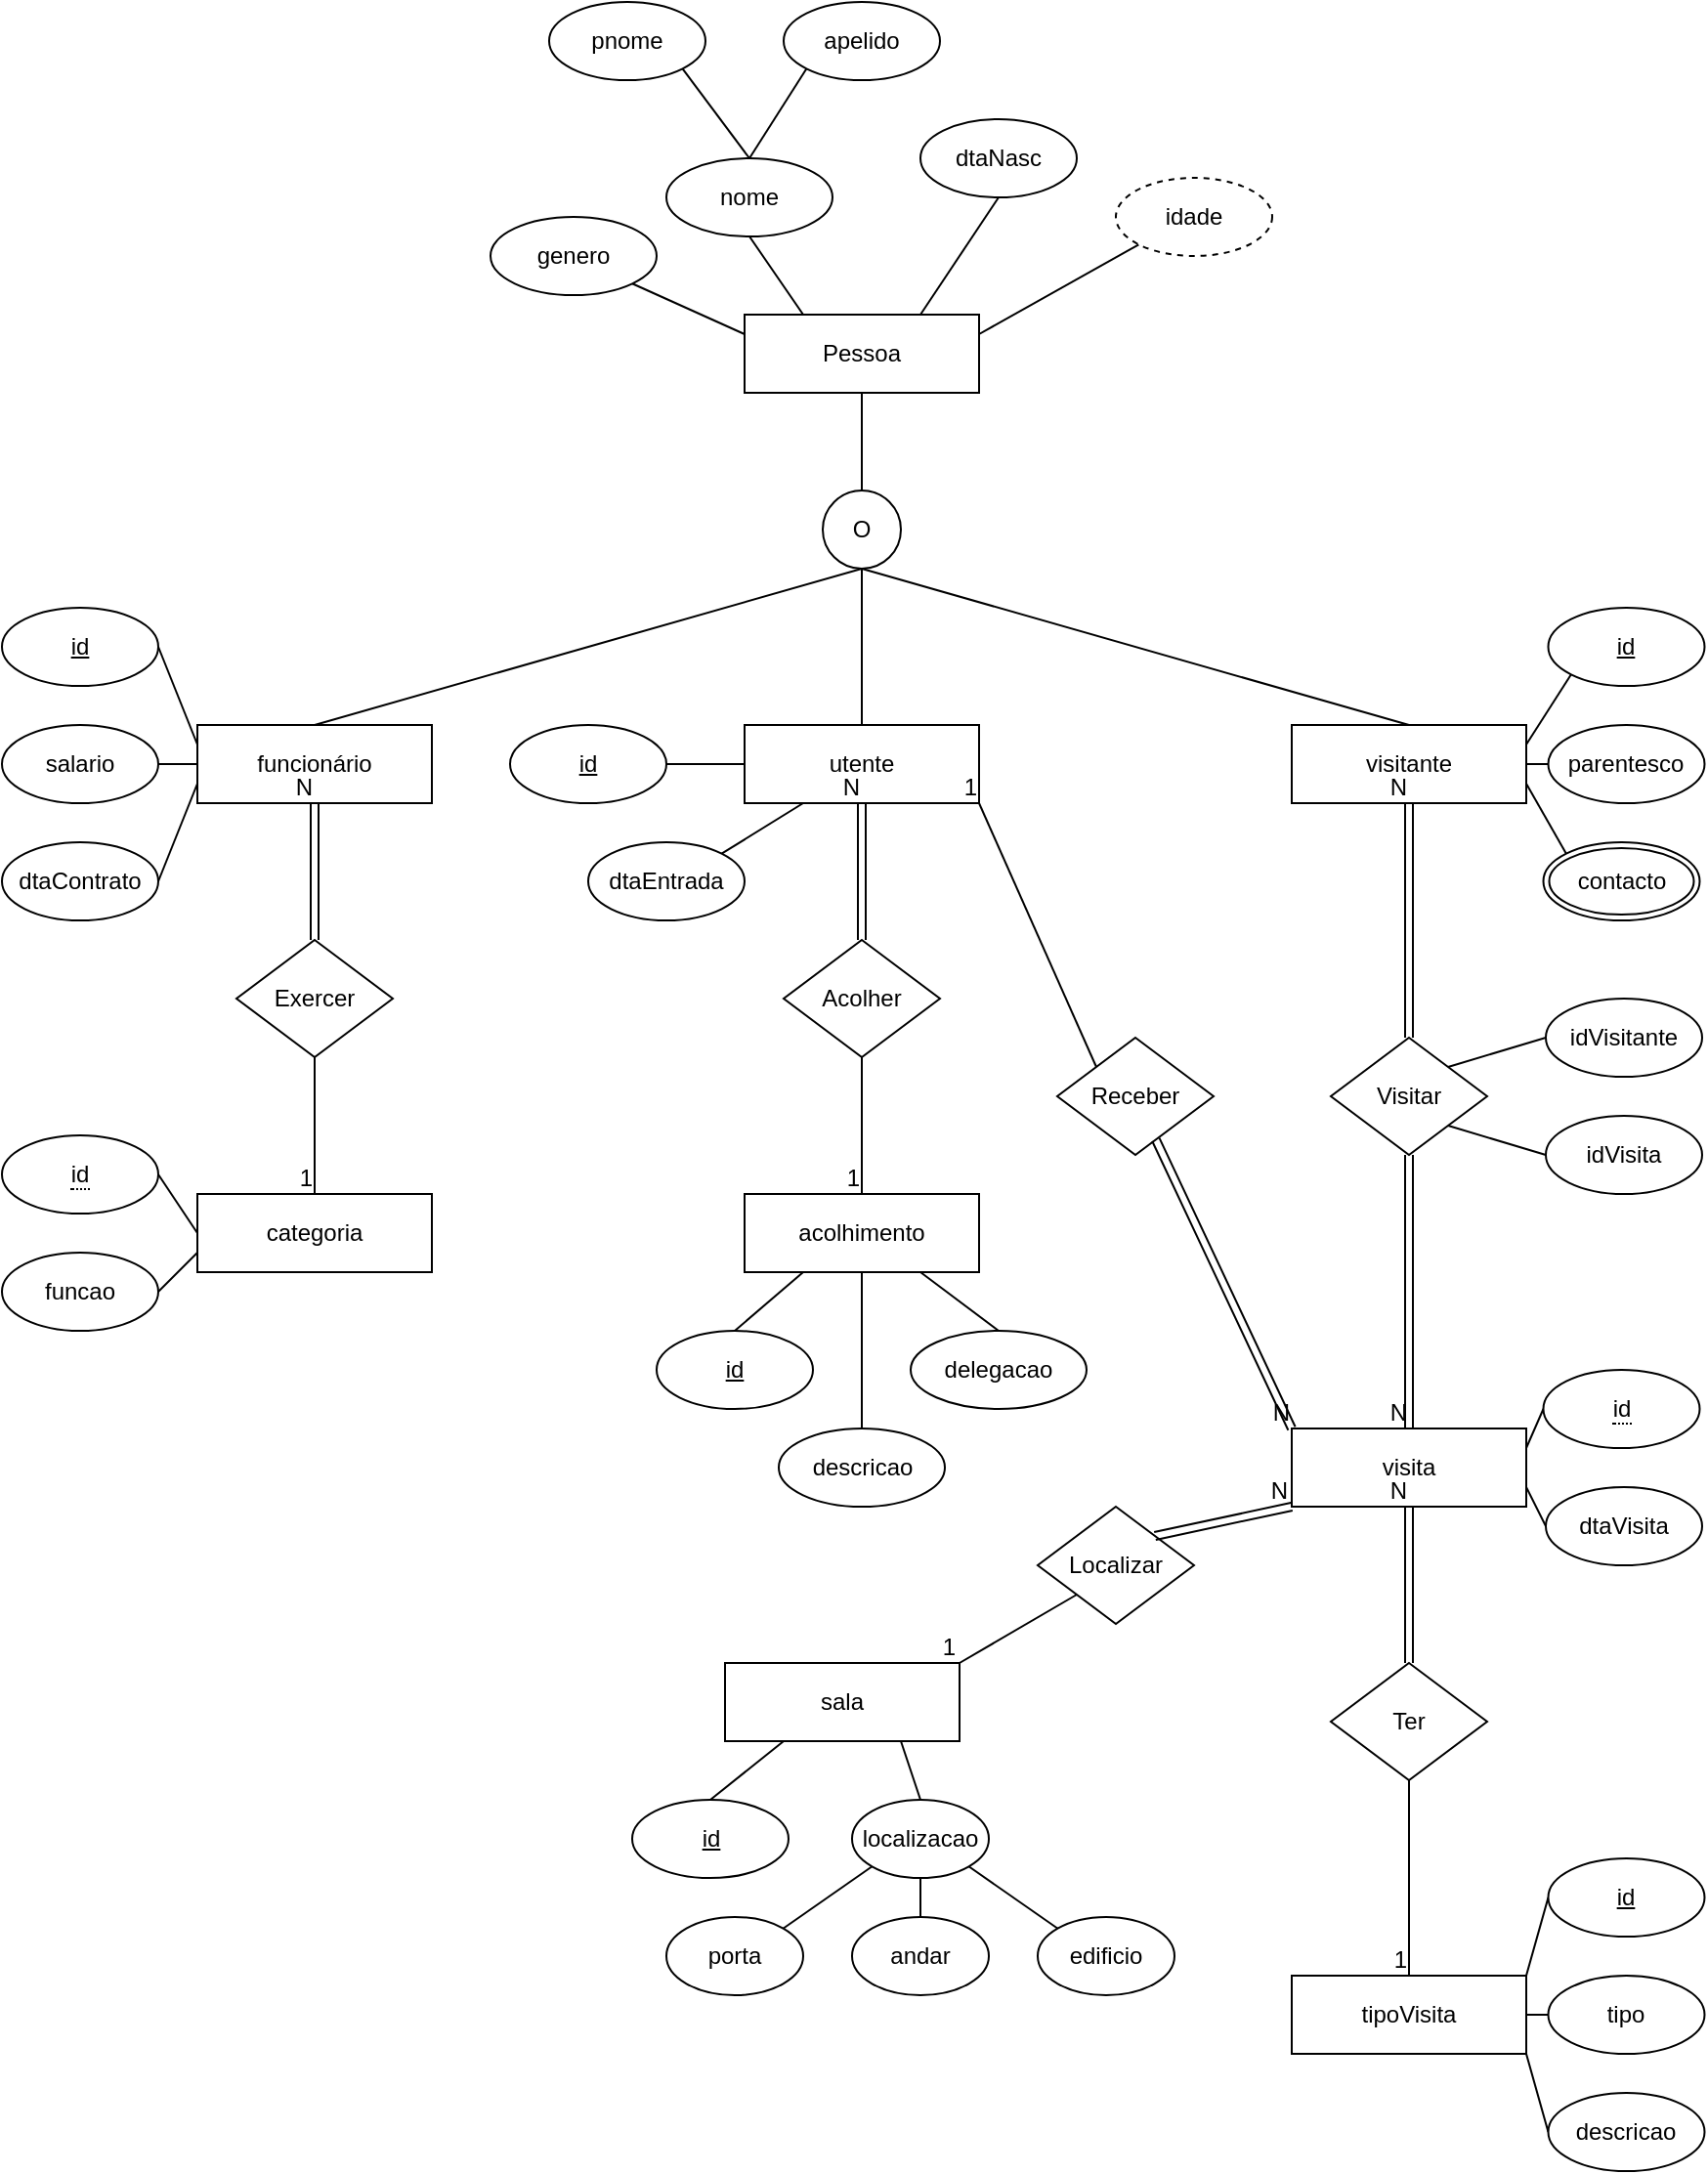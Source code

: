 <mxfile version="21.3.2" type="device">
  <diagram name="Page-1" id="IDW1zoYCDcWy_ZSY_7Tn">
    <mxGraphModel dx="1163" dy="639" grid="1" gridSize="10" guides="1" tooltips="1" connect="1" arrows="1" fold="1" page="1" pageScale="1" pageWidth="850" pageHeight="1100" math="0" shadow="0">
      <root>
        <mxCell id="0" />
        <mxCell id="1" parent="0" />
        <mxCell id="7HSeE0GF_UTyPeysVvRk-8" style="edgeStyle=none;rounded=0;orthogonalLoop=1;jettySize=auto;html=1;exitX=0.25;exitY=0;exitDx=0;exitDy=0;entryX=0.5;entryY=1;entryDx=0;entryDy=0;endArrow=none;endFill=0;" parent="1" source="7HSeE0GF_UTyPeysVvRk-1" target="7HSeE0GF_UTyPeysVvRk-5" edge="1">
          <mxGeometry relative="1" as="geometry" />
        </mxCell>
        <mxCell id="7HSeE0GF_UTyPeysVvRk-9" style="edgeStyle=none;rounded=0;orthogonalLoop=1;jettySize=auto;html=1;exitX=0.75;exitY=0;exitDx=0;exitDy=0;entryX=0.5;entryY=1;entryDx=0;entryDy=0;endArrow=none;endFill=0;" parent="1" source="7HSeE0GF_UTyPeysVvRk-1" target="7HSeE0GF_UTyPeysVvRk-2" edge="1">
          <mxGeometry relative="1" as="geometry" />
        </mxCell>
        <mxCell id="7HSeE0GF_UTyPeysVvRk-11" style="edgeStyle=none;rounded=0;orthogonalLoop=1;jettySize=auto;html=1;exitX=0.5;exitY=1;exitDx=0;exitDy=0;entryX=0.5;entryY=0;entryDx=0;entryDy=0;endArrow=none;endFill=0;" parent="1" source="7HSeE0GF_UTyPeysVvRk-1" target="7HSeE0GF_UTyPeysVvRk-12" edge="1">
          <mxGeometry relative="1" as="geometry">
            <mxPoint x="489.739" y="310.0" as="targetPoint" />
          </mxGeometry>
        </mxCell>
        <mxCell id="7HSeE0GF_UTyPeysVvRk-17" style="edgeStyle=none;rounded=0;orthogonalLoop=1;jettySize=auto;html=1;exitX=1;exitY=0.25;exitDx=0;exitDy=0;entryX=0;entryY=1;entryDx=0;entryDy=0;endArrow=none;endFill=0;" parent="1" source="7HSeE0GF_UTyPeysVvRk-1" target="7HSeE0GF_UTyPeysVvRk-16" edge="1">
          <mxGeometry relative="1" as="geometry" />
        </mxCell>
        <mxCell id="7HSeE0GF_UTyPeysVvRk-32" style="edgeStyle=none;rounded=0;orthogonalLoop=1;jettySize=auto;html=1;exitX=0;exitY=0.25;exitDx=0;exitDy=0;entryX=1;entryY=1;entryDx=0;entryDy=0;endArrow=none;endFill=0;" parent="1" source="7HSeE0GF_UTyPeysVvRk-1" target="7HSeE0GF_UTyPeysVvRk-31" edge="1">
          <mxGeometry relative="1" as="geometry" />
        </mxCell>
        <mxCell id="7HSeE0GF_UTyPeysVvRk-1" value="Pessoa" style="whiteSpace=wrap;html=1;align=center;" parent="1" vertex="1">
          <mxGeometry x="440" y="190" width="120" height="40" as="geometry" />
        </mxCell>
        <mxCell id="7HSeE0GF_UTyPeysVvRk-2" value="dtaNasc" style="ellipse;whiteSpace=wrap;html=1;align=center;" parent="1" vertex="1">
          <mxGeometry x="530" y="90" width="80" height="40" as="geometry" />
        </mxCell>
        <mxCell id="7HSeE0GF_UTyPeysVvRk-3" value="apelido" style="ellipse;whiteSpace=wrap;html=1;align=center;" parent="1" vertex="1">
          <mxGeometry x="460" y="30" width="80" height="40" as="geometry" />
        </mxCell>
        <mxCell id="7HSeE0GF_UTyPeysVvRk-4" value="pnome" style="ellipse;whiteSpace=wrap;html=1;align=center;" parent="1" vertex="1">
          <mxGeometry x="340" y="30" width="80" height="40" as="geometry" />
        </mxCell>
        <mxCell id="7HSeE0GF_UTyPeysVvRk-6" style="edgeStyle=none;rounded=0;orthogonalLoop=1;jettySize=auto;html=1;exitX=0.5;exitY=0;exitDx=0;exitDy=0;entryX=1;entryY=1;entryDx=0;entryDy=0;endArrow=none;endFill=0;" parent="1" source="7HSeE0GF_UTyPeysVvRk-5" target="7HSeE0GF_UTyPeysVvRk-4" edge="1">
          <mxGeometry relative="1" as="geometry" />
        </mxCell>
        <mxCell id="7HSeE0GF_UTyPeysVvRk-7" style="edgeStyle=none;rounded=0;orthogonalLoop=1;jettySize=auto;html=1;exitX=0.5;exitY=0;exitDx=0;exitDy=0;entryX=0;entryY=1;entryDx=0;entryDy=0;endArrow=none;endFill=0;" parent="1" source="7HSeE0GF_UTyPeysVvRk-5" target="7HSeE0GF_UTyPeysVvRk-3" edge="1">
          <mxGeometry relative="1" as="geometry">
            <mxPoint x="443" y="70" as="targetPoint" />
          </mxGeometry>
        </mxCell>
        <mxCell id="7HSeE0GF_UTyPeysVvRk-5" value="nome" style="ellipse;whiteSpace=wrap;html=1;align=center;" parent="1" vertex="1">
          <mxGeometry x="400" y="110" width="85" height="40" as="geometry" />
        </mxCell>
        <mxCell id="7HSeE0GF_UTyPeysVvRk-13" style="edgeStyle=none;rounded=0;orthogonalLoop=1;jettySize=auto;html=1;exitX=0.5;exitY=1;exitDx=0;exitDy=0;entryX=0.5;entryY=0;entryDx=0;entryDy=0;endArrow=none;endFill=0;" parent="1" source="7HSeE0GF_UTyPeysVvRk-12" target="7HSeE0GF_UTyPeysVvRk-18" edge="1">
          <mxGeometry relative="1" as="geometry">
            <mxPoint x="200" y="400.0" as="targetPoint" />
          </mxGeometry>
        </mxCell>
        <mxCell id="7HSeE0GF_UTyPeysVvRk-14" style="edgeStyle=none;rounded=0;orthogonalLoop=1;jettySize=auto;html=1;exitX=0.5;exitY=1;exitDx=0;exitDy=0;entryX=0.5;entryY=0;entryDx=0;entryDy=0;endArrow=none;endFill=0;" parent="1" source="7HSeE0GF_UTyPeysVvRk-12" target="7HSeE0GF_UTyPeysVvRk-20" edge="1">
          <mxGeometry relative="1" as="geometry">
            <mxPoint x="489.739" y="390.0" as="targetPoint" />
          </mxGeometry>
        </mxCell>
        <mxCell id="7HSeE0GF_UTyPeysVvRk-15" style="edgeStyle=none;rounded=0;orthogonalLoop=1;jettySize=auto;html=1;exitX=0.5;exitY=1;exitDx=0;exitDy=0;entryX=0.5;entryY=0;entryDx=0;entryDy=0;endArrow=none;endFill=0;" parent="1" source="7HSeE0GF_UTyPeysVvRk-12" target="7HSeE0GF_UTyPeysVvRk-19" edge="1">
          <mxGeometry relative="1" as="geometry">
            <mxPoint x="550" y="400" as="targetPoint" />
          </mxGeometry>
        </mxCell>
        <mxCell id="7HSeE0GF_UTyPeysVvRk-12" value="O" style="ellipse;whiteSpace=wrap;html=1;aspect=fixed;" parent="1" vertex="1">
          <mxGeometry x="480" y="280" width="40" height="40" as="geometry" />
        </mxCell>
        <mxCell id="7HSeE0GF_UTyPeysVvRk-16" value="idade" style="ellipse;whiteSpace=wrap;html=1;align=center;dashed=1;" parent="1" vertex="1">
          <mxGeometry x="630" y="120" width="80" height="40" as="geometry" />
        </mxCell>
        <mxCell id="7HSeE0GF_UTyPeysVvRk-28" style="edgeStyle=none;rounded=0;orthogonalLoop=1;jettySize=auto;html=1;exitX=0;exitY=0.25;exitDx=0;exitDy=0;entryX=1;entryY=0.5;entryDx=0;entryDy=0;endArrow=none;endFill=0;" parent="1" source="7HSeE0GF_UTyPeysVvRk-18" target="7HSeE0GF_UTyPeysVvRk-27" edge="1">
          <mxGeometry relative="1" as="geometry" />
        </mxCell>
        <mxCell id="7HSeE0GF_UTyPeysVvRk-30" style="edgeStyle=none;rounded=0;orthogonalLoop=1;jettySize=auto;html=1;exitX=0;exitY=0.5;exitDx=0;exitDy=0;entryX=1;entryY=0.5;entryDx=0;entryDy=0;endArrow=none;endFill=0;" parent="1" source="7HSeE0GF_UTyPeysVvRk-18" target="7HSeE0GF_UTyPeysVvRk-26" edge="1">
          <mxGeometry relative="1" as="geometry" />
        </mxCell>
        <mxCell id="7HSeE0GF_UTyPeysVvRk-33" style="edgeStyle=none;rounded=0;orthogonalLoop=1;jettySize=auto;html=1;exitX=0;exitY=0.75;exitDx=0;exitDy=0;endArrow=none;endFill=0;entryX=1;entryY=0.5;entryDx=0;entryDy=0;" parent="1" source="7HSeE0GF_UTyPeysVvRk-18" target="7HSeE0GF_UTyPeysVvRk-24" edge="1">
          <mxGeometry relative="1" as="geometry" />
        </mxCell>
        <mxCell id="7HSeE0GF_UTyPeysVvRk-18" value="funcionário" style="whiteSpace=wrap;html=1;align=center;" parent="1" vertex="1">
          <mxGeometry x="160" y="400" width="120" height="40" as="geometry" />
        </mxCell>
        <mxCell id="7HSeE0GF_UTyPeysVvRk-45" value="" style="edgeStyle=none;rounded=0;orthogonalLoop=1;jettySize=auto;html=1;endArrow=none;endFill=0;" parent="1" source="7HSeE0GF_UTyPeysVvRk-19" target="7HSeE0GF_UTyPeysVvRk-38" edge="1">
          <mxGeometry relative="1" as="geometry" />
        </mxCell>
        <mxCell id="7HSeE0GF_UTyPeysVvRk-46" style="edgeStyle=none;rounded=0;orthogonalLoop=1;jettySize=auto;html=1;exitX=1;exitY=0.25;exitDx=0;exitDy=0;entryX=0;entryY=1;entryDx=0;entryDy=0;endArrow=none;endFill=0;" parent="1" source="7HSeE0GF_UTyPeysVvRk-19" target="7HSeE0GF_UTyPeysVvRk-42" edge="1">
          <mxGeometry relative="1" as="geometry" />
        </mxCell>
        <mxCell id="7HSeE0GF_UTyPeysVvRk-47" style="edgeStyle=none;rounded=0;orthogonalLoop=1;jettySize=auto;html=1;exitX=1;exitY=0.75;exitDx=0;exitDy=0;entryX=0;entryY=0;entryDx=0;entryDy=0;endArrow=none;endFill=0;" parent="1" source="7HSeE0GF_UTyPeysVvRk-19" target="7HSeE0GF_UTyPeysVvRk-39" edge="1">
          <mxGeometry relative="1" as="geometry" />
        </mxCell>
        <mxCell id="7HSeE0GF_UTyPeysVvRk-19" value="visitante" style="whiteSpace=wrap;html=1;align=center;" parent="1" vertex="1">
          <mxGeometry x="720" y="400" width="120" height="40" as="geometry" />
        </mxCell>
        <mxCell id="7HSeE0GF_UTyPeysVvRk-34" style="edgeStyle=none;rounded=0;orthogonalLoop=1;jettySize=auto;html=1;exitX=0.25;exitY=1;exitDx=0;exitDy=0;entryX=1;entryY=0;entryDx=0;entryDy=0;endArrow=none;endFill=0;" parent="1" source="7HSeE0GF_UTyPeysVvRk-20" target="7HSeE0GF_UTyPeysVvRk-23" edge="1">
          <mxGeometry relative="1" as="geometry" />
        </mxCell>
        <mxCell id="7HSeE0GF_UTyPeysVvRk-41" style="edgeStyle=none;rounded=0;orthogonalLoop=1;jettySize=auto;html=1;exitX=0;exitY=0.5;exitDx=0;exitDy=0;entryX=1;entryY=0.5;entryDx=0;entryDy=0;endArrow=none;endFill=0;" parent="1" source="7HSeE0GF_UTyPeysVvRk-20" target="7HSeE0GF_UTyPeysVvRk-35" edge="1">
          <mxGeometry relative="1" as="geometry" />
        </mxCell>
        <mxCell id="7HSeE0GF_UTyPeysVvRk-20" value="utente" style="whiteSpace=wrap;html=1;align=center;" parent="1" vertex="1">
          <mxGeometry x="440" y="400" width="120" height="40" as="geometry" />
        </mxCell>
        <mxCell id="7HSeE0GF_UTyPeysVvRk-23" value="dtaEntrada" style="ellipse;whiteSpace=wrap;html=1;align=center;" parent="1" vertex="1">
          <mxGeometry x="360" y="460" width="80" height="40" as="geometry" />
        </mxCell>
        <mxCell id="7HSeE0GF_UTyPeysVvRk-24" value="dtaContrato" style="ellipse;whiteSpace=wrap;html=1;align=center;" parent="1" vertex="1">
          <mxGeometry x="60" y="460" width="80" height="40" as="geometry" />
        </mxCell>
        <mxCell id="7HSeE0GF_UTyPeysVvRk-26" value="salario" style="ellipse;whiteSpace=wrap;html=1;align=center;" parent="1" vertex="1">
          <mxGeometry x="60" y="400" width="80" height="40" as="geometry" />
        </mxCell>
        <mxCell id="7HSeE0GF_UTyPeysVvRk-27" value="id" style="ellipse;whiteSpace=wrap;html=1;align=center;fontStyle=4;" parent="1" vertex="1">
          <mxGeometry x="60" y="340" width="80" height="40" as="geometry" />
        </mxCell>
        <mxCell id="7HSeE0GF_UTyPeysVvRk-31" value="genero" style="ellipse;whiteSpace=wrap;html=1;align=center;" parent="1" vertex="1">
          <mxGeometry x="310" y="140" width="85" height="40" as="geometry" />
        </mxCell>
        <mxCell id="7HSeE0GF_UTyPeysVvRk-35" value="id" style="ellipse;whiteSpace=wrap;html=1;align=center;fontStyle=4;" parent="1" vertex="1">
          <mxGeometry x="320" y="400" width="80" height="40" as="geometry" />
        </mxCell>
        <mxCell id="7HSeE0GF_UTyPeysVvRk-38" value="parentesco" style="ellipse;whiteSpace=wrap;html=1;align=center;" parent="1" vertex="1">
          <mxGeometry x="851.25" y="400" width="80" height="40" as="geometry" />
        </mxCell>
        <mxCell id="7HSeE0GF_UTyPeysVvRk-39" value="contacto" style="ellipse;shape=doubleEllipse;margin=3;whiteSpace=wrap;html=1;align=center;" parent="1" vertex="1">
          <mxGeometry x="848.75" y="460" width="80" height="40" as="geometry" />
        </mxCell>
        <mxCell id="7HSeE0GF_UTyPeysVvRk-42" value="id" style="ellipse;whiteSpace=wrap;html=1;align=center;fontStyle=4;" parent="1" vertex="1">
          <mxGeometry x="851.25" y="340" width="80" height="40" as="geometry" />
        </mxCell>
        <mxCell id="7HSeE0GF_UTyPeysVvRk-52" style="edgeStyle=none;rounded=0;orthogonalLoop=1;jettySize=auto;html=1;exitX=0;exitY=0.5;exitDx=0;exitDy=0;entryX=1;entryY=0.5;entryDx=0;entryDy=0;endArrow=none;endFill=0;" parent="1" source="7HSeE0GF_UTyPeysVvRk-48" target="7HSeE0GF_UTyPeysVvRk-49" edge="1">
          <mxGeometry relative="1" as="geometry" />
        </mxCell>
        <mxCell id="7HSeE0GF_UTyPeysVvRk-53" style="edgeStyle=none;rounded=0;orthogonalLoop=1;jettySize=auto;html=1;exitX=0;exitY=0.75;exitDx=0;exitDy=0;entryX=1;entryY=0.5;entryDx=0;entryDy=0;endArrow=none;endFill=0;" parent="1" source="7HSeE0GF_UTyPeysVvRk-48" target="7HSeE0GF_UTyPeysVvRk-51" edge="1">
          <mxGeometry relative="1" as="geometry" />
        </mxCell>
        <mxCell id="7HSeE0GF_UTyPeysVvRk-48" value="categoria" style="whiteSpace=wrap;html=1;align=center;" parent="1" vertex="1">
          <mxGeometry x="160" y="640" width="120" height="40" as="geometry" />
        </mxCell>
        <mxCell id="7HSeE0GF_UTyPeysVvRk-49" value="&lt;span style=&quot;border-bottom: 1px dotted&quot;&gt;id&lt;/span&gt;" style="ellipse;whiteSpace=wrap;html=1;align=center;" parent="1" vertex="1">
          <mxGeometry x="60" y="610" width="80" height="40" as="geometry" />
        </mxCell>
        <mxCell id="7HSeE0GF_UTyPeysVvRk-51" value="funcao" style="ellipse;whiteSpace=wrap;html=1;align=center;" parent="1" vertex="1">
          <mxGeometry x="60" y="670" width="80" height="40" as="geometry" />
        </mxCell>
        <mxCell id="7HSeE0GF_UTyPeysVvRk-65" style="edgeStyle=none;rounded=0;orthogonalLoop=1;jettySize=auto;html=1;entryX=0;entryY=0.5;entryDx=0;entryDy=0;endArrow=none;endFill=0;exitX=1;exitY=0.75;exitDx=0;exitDy=0;" parent="1" source="7HSeE0GF_UTyPeysVvRk-56" target="7HSeE0GF_UTyPeysVvRk-58" edge="1">
          <mxGeometry relative="1" as="geometry">
            <mxPoint x="860" y="850" as="sourcePoint" />
          </mxGeometry>
        </mxCell>
        <mxCell id="7HSeE0GF_UTyPeysVvRk-66" style="edgeStyle=none;rounded=0;orthogonalLoop=1;jettySize=auto;html=1;exitX=1;exitY=0.25;exitDx=0;exitDy=0;entryX=0;entryY=0.5;entryDx=0;entryDy=0;endArrow=none;endFill=0;" parent="1" source="7HSeE0GF_UTyPeysVvRk-56" target="7HSeE0GF_UTyPeysVvRk-57" edge="1">
          <mxGeometry relative="1" as="geometry">
            <mxPoint x="969.216" y="740.002" as="targetPoint" />
          </mxGeometry>
        </mxCell>
        <mxCell id="7HSeE0GF_UTyPeysVvRk-56" value="visita" style="whiteSpace=wrap;html=1;align=center;" parent="1" vertex="1">
          <mxGeometry x="720" y="760" width="120" height="40" as="geometry" />
        </mxCell>
        <mxCell id="7HSeE0GF_UTyPeysVvRk-57" value="&lt;span style=&quot;border-bottom: 1px dotted&quot;&gt;id&lt;/span&gt;" style="ellipse;whiteSpace=wrap;html=1;align=center;" parent="1" vertex="1">
          <mxGeometry x="848.75" y="730" width="80" height="40" as="geometry" />
        </mxCell>
        <mxCell id="7HSeE0GF_UTyPeysVvRk-58" value="dtaVisita" style="ellipse;whiteSpace=wrap;html=1;align=center;" parent="1" vertex="1">
          <mxGeometry x="850" y="790" width="80" height="40" as="geometry" />
        </mxCell>
        <mxCell id="7HSeE0GF_UTyPeysVvRk-79" style="edgeStyle=none;rounded=0;orthogonalLoop=1;jettySize=auto;html=1;exitX=1;exitY=0;exitDx=0;exitDy=0;entryX=0;entryY=0.5;entryDx=0;entryDy=0;endArrow=none;endFill=0;" parent="1" source="7HSeE0GF_UTyPeysVvRk-70" target="7HSeE0GF_UTyPeysVvRk-73" edge="1">
          <mxGeometry relative="1" as="geometry" />
        </mxCell>
        <mxCell id="7HSeE0GF_UTyPeysVvRk-80" style="edgeStyle=none;rounded=0;orthogonalLoop=1;jettySize=auto;html=1;exitX=1;exitY=0.5;exitDx=0;exitDy=0;entryX=0;entryY=0.5;entryDx=0;entryDy=0;endArrow=none;endFill=0;" parent="1" source="7HSeE0GF_UTyPeysVvRk-70" target="7HSeE0GF_UTyPeysVvRk-74" edge="1">
          <mxGeometry relative="1" as="geometry" />
        </mxCell>
        <mxCell id="7HSeE0GF_UTyPeysVvRk-81" style="edgeStyle=none;rounded=0;orthogonalLoop=1;jettySize=auto;html=1;exitX=1;exitY=1;exitDx=0;exitDy=0;entryX=0;entryY=0.5;entryDx=0;entryDy=0;endArrow=none;endFill=0;" parent="1" source="7HSeE0GF_UTyPeysVvRk-70" target="7HSeE0GF_UTyPeysVvRk-75" edge="1">
          <mxGeometry relative="1" as="geometry" />
        </mxCell>
        <mxCell id="7HSeE0GF_UTyPeysVvRk-70" value="tipoVisita" style="whiteSpace=wrap;html=1;align=center;" parent="1" vertex="1">
          <mxGeometry x="720" y="1040" width="120" height="40" as="geometry" />
        </mxCell>
        <mxCell id="7HSeE0GF_UTyPeysVvRk-73" value="id" style="ellipse;whiteSpace=wrap;html=1;align=center;fontStyle=4;" parent="1" vertex="1">
          <mxGeometry x="851.25" y="980" width="80" height="40" as="geometry" />
        </mxCell>
        <mxCell id="7HSeE0GF_UTyPeysVvRk-74" value="tipo" style="ellipse;whiteSpace=wrap;html=1;align=center;" parent="1" vertex="1">
          <mxGeometry x="851.25" y="1040" width="80" height="40" as="geometry" />
        </mxCell>
        <mxCell id="7HSeE0GF_UTyPeysVvRk-75" value="descricao" style="ellipse;whiteSpace=wrap;html=1;align=center;" parent="1" vertex="1">
          <mxGeometry x="851.25" y="1100" width="80" height="40" as="geometry" />
        </mxCell>
        <mxCell id="7HSeE0GF_UTyPeysVvRk-86" value="porta" style="ellipse;whiteSpace=wrap;html=1;align=center;" parent="1" vertex="1">
          <mxGeometry x="400" y="1010" width="70" height="40" as="geometry" />
        </mxCell>
        <mxCell id="7HSeE0GF_UTyPeysVvRk-87" value="andar" style="ellipse;whiteSpace=wrap;html=1;align=center;" parent="1" vertex="1">
          <mxGeometry x="495" y="1010" width="70" height="40" as="geometry" />
        </mxCell>
        <mxCell id="7HSeE0GF_UTyPeysVvRk-88" value="edificio" style="ellipse;whiteSpace=wrap;html=1;align=center;" parent="1" vertex="1">
          <mxGeometry x="590" y="1010" width="70" height="40" as="geometry" />
        </mxCell>
        <mxCell id="7HSeE0GF_UTyPeysVvRk-97" style="edgeStyle=none;rounded=0;orthogonalLoop=1;jettySize=auto;html=1;exitX=0.25;exitY=1;exitDx=0;exitDy=0;entryX=0.5;entryY=0;entryDx=0;entryDy=0;endArrow=none;endFill=0;" parent="1" source="7HSeE0GF_UTyPeysVvRk-90" target="7HSeE0GF_UTyPeysVvRk-92" edge="1">
          <mxGeometry relative="1" as="geometry" />
        </mxCell>
        <mxCell id="7HSeE0GF_UTyPeysVvRk-98" style="edgeStyle=none;rounded=0;orthogonalLoop=1;jettySize=auto;html=1;exitX=0.75;exitY=1;exitDx=0;exitDy=0;entryX=0.5;entryY=0;entryDx=0;entryDy=0;endArrow=none;endFill=0;" parent="1" source="7HSeE0GF_UTyPeysVvRk-90" target="7HSeE0GF_UTyPeysVvRk-91" edge="1">
          <mxGeometry relative="1" as="geometry">
            <mxPoint x="370" y="950.0" as="sourcePoint" />
          </mxGeometry>
        </mxCell>
        <mxCell id="7HSeE0GF_UTyPeysVvRk-90" value="sala" style="whiteSpace=wrap;html=1;align=center;" parent="1" vertex="1">
          <mxGeometry x="430" y="880" width="120" height="40" as="geometry" />
        </mxCell>
        <mxCell id="7HSeE0GF_UTyPeysVvRk-94" style="edgeStyle=none;rounded=0;orthogonalLoop=1;jettySize=auto;html=1;exitX=0;exitY=1;exitDx=0;exitDy=0;entryX=1;entryY=0;entryDx=0;entryDy=0;endArrow=none;endFill=0;" parent="1" source="7HSeE0GF_UTyPeysVvRk-91" target="7HSeE0GF_UTyPeysVvRk-86" edge="1">
          <mxGeometry relative="1" as="geometry" />
        </mxCell>
        <mxCell id="7HSeE0GF_UTyPeysVvRk-95" style="edgeStyle=none;rounded=0;orthogonalLoop=1;jettySize=auto;html=1;exitX=0.5;exitY=1;exitDx=0;exitDy=0;entryX=0.5;entryY=0;entryDx=0;entryDy=0;endArrow=none;endFill=0;" parent="1" source="7HSeE0GF_UTyPeysVvRk-91" target="7HSeE0GF_UTyPeysVvRk-87" edge="1">
          <mxGeometry relative="1" as="geometry" />
        </mxCell>
        <mxCell id="7HSeE0GF_UTyPeysVvRk-96" style="edgeStyle=none;rounded=0;orthogonalLoop=1;jettySize=auto;html=1;exitX=1;exitY=1;exitDx=0;exitDy=0;entryX=0;entryY=0;entryDx=0;entryDy=0;endArrow=none;endFill=0;" parent="1" source="7HSeE0GF_UTyPeysVvRk-91" target="7HSeE0GF_UTyPeysVvRk-88" edge="1">
          <mxGeometry relative="1" as="geometry" />
        </mxCell>
        <mxCell id="7HSeE0GF_UTyPeysVvRk-91" value="localizacao" style="ellipse;whiteSpace=wrap;html=1;align=center;" parent="1" vertex="1">
          <mxGeometry x="495" y="950" width="70" height="40" as="geometry" />
        </mxCell>
        <mxCell id="7HSeE0GF_UTyPeysVvRk-92" value="id" style="ellipse;whiteSpace=wrap;html=1;align=center;fontStyle=4;" parent="1" vertex="1">
          <mxGeometry x="382.5" y="950" width="80" height="40" as="geometry" />
        </mxCell>
        <mxCell id="7HSeE0GF_UTyPeysVvRk-93" style="edgeStyle=none;rounded=0;orthogonalLoop=1;jettySize=auto;html=1;exitX=0;exitY=0;exitDx=0;exitDy=0;" parent="1" source="7HSeE0GF_UTyPeysVvRk-92" target="7HSeE0GF_UTyPeysVvRk-92" edge="1">
          <mxGeometry relative="1" as="geometry" />
        </mxCell>
        <mxCell id="7HSeE0GF_UTyPeysVvRk-103" style="edgeStyle=none;rounded=0;orthogonalLoop=1;jettySize=auto;html=1;exitX=0.25;exitY=1;exitDx=0;exitDy=0;entryX=0.5;entryY=0;entryDx=0;entryDy=0;endArrow=none;endFill=0;" parent="1" source="7HSeE0GF_UTyPeysVvRk-99" target="7HSeE0GF_UTyPeysVvRk-100" edge="1">
          <mxGeometry relative="1" as="geometry" />
        </mxCell>
        <mxCell id="7HSeE0GF_UTyPeysVvRk-104" style="edgeStyle=none;rounded=0;orthogonalLoop=1;jettySize=auto;html=1;exitX=0.5;exitY=1;exitDx=0;exitDy=0;entryX=0.5;entryY=0;entryDx=0;entryDy=0;endArrow=none;endFill=0;" parent="1" source="7HSeE0GF_UTyPeysVvRk-99" target="7HSeE0GF_UTyPeysVvRk-102" edge="1">
          <mxGeometry relative="1" as="geometry" />
        </mxCell>
        <mxCell id="7HSeE0GF_UTyPeysVvRk-105" style="edgeStyle=none;rounded=0;orthogonalLoop=1;jettySize=auto;html=1;exitX=0.75;exitY=1;exitDx=0;exitDy=0;entryX=0.5;entryY=0;entryDx=0;entryDy=0;endArrow=none;endFill=0;" parent="1" source="7HSeE0GF_UTyPeysVvRk-99" target="7HSeE0GF_UTyPeysVvRk-101" edge="1">
          <mxGeometry relative="1" as="geometry" />
        </mxCell>
        <mxCell id="7HSeE0GF_UTyPeysVvRk-99" value="acolhimento" style="whiteSpace=wrap;html=1;align=center;" parent="1" vertex="1">
          <mxGeometry x="440" y="640" width="120" height="40" as="geometry" />
        </mxCell>
        <mxCell id="7HSeE0GF_UTyPeysVvRk-100" value="id" style="ellipse;whiteSpace=wrap;html=1;align=center;fontStyle=4;" parent="1" vertex="1">
          <mxGeometry x="395" y="710" width="80" height="40" as="geometry" />
        </mxCell>
        <mxCell id="7HSeE0GF_UTyPeysVvRk-101" value="delegacao" style="ellipse;whiteSpace=wrap;html=1;align=center;" parent="1" vertex="1">
          <mxGeometry x="525" y="710" width="90" height="40" as="geometry" />
        </mxCell>
        <mxCell id="7HSeE0GF_UTyPeysVvRk-102" value="descricao" style="ellipse;whiteSpace=wrap;html=1;align=center;" parent="1" vertex="1">
          <mxGeometry x="457.5" y="760" width="85" height="40" as="geometry" />
        </mxCell>
        <mxCell id="jxQwrlqiX_QG084GHGnS-50" style="edgeStyle=none;rounded=0;orthogonalLoop=1;jettySize=auto;html=1;exitX=1;exitY=0;exitDx=0;exitDy=0;entryX=0;entryY=0.5;entryDx=0;entryDy=0;endArrow=none;endFill=0;" parent="1" source="jxQwrlqiX_QG084GHGnS-1" target="jxQwrlqiX_QG084GHGnS-51" edge="1">
          <mxGeometry relative="1" as="geometry">
            <mxPoint x="1040" y="580.0" as="targetPoint" />
          </mxGeometry>
        </mxCell>
        <mxCell id="jxQwrlqiX_QG084GHGnS-53" style="edgeStyle=none;rounded=0;orthogonalLoop=1;jettySize=auto;html=1;exitX=1;exitY=1;exitDx=0;exitDy=0;entryX=0;entryY=0.5;entryDx=0;entryDy=0;endArrow=none;endFill=0;" parent="1" source="jxQwrlqiX_QG084GHGnS-1" target="jxQwrlqiX_QG084GHGnS-52" edge="1">
          <mxGeometry relative="1" as="geometry" />
        </mxCell>
        <mxCell id="jxQwrlqiX_QG084GHGnS-1" value="Visitar" style="shape=rhombus;perimeter=rhombusPerimeter;whiteSpace=wrap;html=1;align=center;" parent="1" vertex="1">
          <mxGeometry x="740" y="560" width="80" height="60" as="geometry" />
        </mxCell>
        <mxCell id="jxQwrlqiX_QG084GHGnS-4" value="Ter" style="shape=rhombus;perimeter=rhombusPerimeter;whiteSpace=wrap;html=1;align=center;" parent="1" vertex="1">
          <mxGeometry x="740" y="880" width="80" height="60" as="geometry" />
        </mxCell>
        <mxCell id="jxQwrlqiX_QG084GHGnS-5" value="Localizar" style="shape=rhombus;perimeter=rhombusPerimeter;whiteSpace=wrap;html=1;align=center;" parent="1" vertex="1">
          <mxGeometry x="590" y="800" width="80" height="60" as="geometry" />
        </mxCell>
        <mxCell id="jxQwrlqiX_QG084GHGnS-6" value="Exercer" style="shape=rhombus;perimeter=rhombusPerimeter;whiteSpace=wrap;html=1;align=center;" parent="1" vertex="1">
          <mxGeometry x="180" y="510" width="80" height="60" as="geometry" />
        </mxCell>
        <mxCell id="jxQwrlqiX_QG084GHGnS-7" value="" style="shape=link;html=1;rounded=0;entryX=0.5;entryY=1;entryDx=0;entryDy=0;exitX=0.5;exitY=0;exitDx=0;exitDy=0;" parent="1" source="jxQwrlqiX_QG084GHGnS-6" target="7HSeE0GF_UTyPeysVvRk-18" edge="1">
          <mxGeometry relative="1" as="geometry">
            <mxPoint x="70" y="500" as="sourcePoint" />
            <mxPoint x="230" y="500" as="targetPoint" />
          </mxGeometry>
        </mxCell>
        <mxCell id="jxQwrlqiX_QG084GHGnS-8" value="N" style="resizable=0;html=1;whiteSpace=wrap;align=right;verticalAlign=bottom;" parent="jxQwrlqiX_QG084GHGnS-7" connectable="0" vertex="1">
          <mxGeometry x="1" relative="1" as="geometry" />
        </mxCell>
        <mxCell id="jxQwrlqiX_QG084GHGnS-9" value="" style="endArrow=none;html=1;rounded=0;entryX=0.5;entryY=0;entryDx=0;entryDy=0;exitX=0.5;exitY=1;exitDx=0;exitDy=0;" parent="1" source="jxQwrlqiX_QG084GHGnS-6" target="7HSeE0GF_UTyPeysVvRk-48" edge="1">
          <mxGeometry relative="1" as="geometry">
            <mxPoint x="80" y="600" as="sourcePoint" />
            <mxPoint x="240" y="600" as="targetPoint" />
          </mxGeometry>
        </mxCell>
        <mxCell id="jxQwrlqiX_QG084GHGnS-10" value="1" style="resizable=0;html=1;whiteSpace=wrap;align=right;verticalAlign=bottom;" parent="jxQwrlqiX_QG084GHGnS-9" connectable="0" vertex="1">
          <mxGeometry x="1" relative="1" as="geometry" />
        </mxCell>
        <mxCell id="jxQwrlqiX_QG084GHGnS-14" value="" style="shape=link;html=1;rounded=0;entryX=0.5;entryY=0;entryDx=0;entryDy=0;exitX=0.5;exitY=1;exitDx=0;exitDy=0;" parent="1" source="jxQwrlqiX_QG084GHGnS-1" target="7HSeE0GF_UTyPeysVvRk-56" edge="1">
          <mxGeometry relative="1" as="geometry">
            <mxPoint x="880" y="700" as="sourcePoint" />
            <mxPoint x="810" y="760" as="targetPoint" />
          </mxGeometry>
        </mxCell>
        <mxCell id="jxQwrlqiX_QG084GHGnS-15" value="N" style="resizable=0;html=1;whiteSpace=wrap;align=right;verticalAlign=bottom;" parent="jxQwrlqiX_QG084GHGnS-14" connectable="0" vertex="1">
          <mxGeometry x="1" relative="1" as="geometry" />
        </mxCell>
        <mxCell id="jxQwrlqiX_QG084GHGnS-16" value="" style="shape=link;html=1;rounded=0;entryX=0.5;entryY=1;entryDx=0;entryDy=0;" parent="1" source="jxQwrlqiX_QG084GHGnS-4" target="7HSeE0GF_UTyPeysVvRk-56" edge="1">
          <mxGeometry relative="1" as="geometry">
            <mxPoint x="880" y="895.86" as="sourcePoint" />
            <mxPoint x="890" y="865.86" as="targetPoint" />
          </mxGeometry>
        </mxCell>
        <mxCell id="jxQwrlqiX_QG084GHGnS-17" value="N" style="resizable=0;html=1;whiteSpace=wrap;align=right;verticalAlign=bottom;" parent="jxQwrlqiX_QG084GHGnS-16" connectable="0" vertex="1">
          <mxGeometry x="1" relative="1" as="geometry" />
        </mxCell>
        <mxCell id="jxQwrlqiX_QG084GHGnS-18" value="" style="endArrow=none;html=1;rounded=0;entryX=0.5;entryY=0;entryDx=0;entryDy=0;exitX=0.5;exitY=1;exitDx=0;exitDy=0;" parent="1" source="jxQwrlqiX_QG084GHGnS-4" target="7HSeE0GF_UTyPeysVvRk-70" edge="1">
          <mxGeometry relative="1" as="geometry">
            <mxPoint x="340" y="990" as="sourcePoint" />
            <mxPoint x="500" y="989" as="targetPoint" />
          </mxGeometry>
        </mxCell>
        <mxCell id="jxQwrlqiX_QG084GHGnS-19" value="1" style="resizable=0;html=1;whiteSpace=wrap;align=right;verticalAlign=bottom;" parent="jxQwrlqiX_QG084GHGnS-18" connectable="0" vertex="1">
          <mxGeometry x="1" relative="1" as="geometry" />
        </mxCell>
        <mxCell id="jxQwrlqiX_QG084GHGnS-20" value="" style="shape=link;html=1;rounded=0;entryX=0;entryY=1;entryDx=0;entryDy=0;exitX=1;exitY=0;exitDx=0;exitDy=0;" parent="1" source="jxQwrlqiX_QG084GHGnS-5" target="7HSeE0GF_UTyPeysVvRk-56" edge="1">
          <mxGeometry relative="1" as="geometry">
            <mxPoint x="575" y="720" as="sourcePoint" />
            <mxPoint x="735" y="720" as="targetPoint" />
          </mxGeometry>
        </mxCell>
        <mxCell id="jxQwrlqiX_QG084GHGnS-21" value="N" style="resizable=0;html=1;whiteSpace=wrap;align=right;verticalAlign=bottom;" parent="jxQwrlqiX_QG084GHGnS-20" connectable="0" vertex="1">
          <mxGeometry x="1" relative="1" as="geometry" />
        </mxCell>
        <mxCell id="jxQwrlqiX_QG084GHGnS-22" value="" style="endArrow=none;html=1;rounded=0;entryX=1;entryY=0;entryDx=0;entryDy=0;exitX=0;exitY=1;exitDx=0;exitDy=0;" parent="1" source="jxQwrlqiX_QG084GHGnS-5" target="7HSeE0GF_UTyPeysVvRk-90" edge="1">
          <mxGeometry relative="1" as="geometry">
            <mxPoint x="542.5" y="800" as="sourcePoint" />
            <mxPoint x="702.5" y="800" as="targetPoint" />
          </mxGeometry>
        </mxCell>
        <mxCell id="jxQwrlqiX_QG084GHGnS-23" value="1" style="resizable=0;html=1;whiteSpace=wrap;align=right;verticalAlign=bottom;" parent="jxQwrlqiX_QG084GHGnS-22" connectable="0" vertex="1">
          <mxGeometry x="1" relative="1" as="geometry" />
        </mxCell>
        <mxCell id="jxQwrlqiX_QG084GHGnS-41" value="Acolher" style="shape=rhombus;perimeter=rhombusPerimeter;whiteSpace=wrap;html=1;align=center;" parent="1" vertex="1">
          <mxGeometry x="460" y="510" width="80" height="60" as="geometry" />
        </mxCell>
        <mxCell id="jxQwrlqiX_QG084GHGnS-42" value="" style="shape=link;html=1;rounded=0;exitX=0.5;exitY=0;exitDx=0;exitDy=0;entryX=0.5;entryY=1;entryDx=0;entryDy=0;" parent="1" source="jxQwrlqiX_QG084GHGnS-41" target="7HSeE0GF_UTyPeysVvRk-20" edge="1">
          <mxGeometry relative="1" as="geometry">
            <mxPoint x="350" y="490" as="sourcePoint" />
            <mxPoint x="480" y="450" as="targetPoint" />
          </mxGeometry>
        </mxCell>
        <mxCell id="jxQwrlqiX_QG084GHGnS-43" value="N" style="resizable=0;html=1;whiteSpace=wrap;align=right;verticalAlign=bottom;" parent="jxQwrlqiX_QG084GHGnS-42" connectable="0" vertex="1">
          <mxGeometry x="1" relative="1" as="geometry" />
        </mxCell>
        <mxCell id="jxQwrlqiX_QG084GHGnS-44" value="" style="endArrow=none;html=1;rounded=0;entryX=0.5;entryY=0;entryDx=0;entryDy=0;exitX=0.5;exitY=1;exitDx=0;exitDy=0;" parent="1" source="jxQwrlqiX_QG084GHGnS-41" target="7HSeE0GF_UTyPeysVvRk-99" edge="1">
          <mxGeometry relative="1" as="geometry">
            <mxPoint x="360" y="460" as="sourcePoint" />
            <mxPoint x="520" y="460" as="targetPoint" />
          </mxGeometry>
        </mxCell>
        <mxCell id="jxQwrlqiX_QG084GHGnS-45" value="1" style="resizable=0;html=1;whiteSpace=wrap;align=right;verticalAlign=bottom;" parent="jxQwrlqiX_QG084GHGnS-44" connectable="0" vertex="1">
          <mxGeometry x="1" relative="1" as="geometry" />
        </mxCell>
        <mxCell id="jxQwrlqiX_QG084GHGnS-48" value="" style="shape=link;html=1;rounded=0;exitX=0.5;exitY=0;exitDx=0;exitDy=0;" parent="1" source="jxQwrlqiX_QG084GHGnS-1" target="7HSeE0GF_UTyPeysVvRk-19" edge="1">
          <mxGeometry relative="1" as="geometry">
            <mxPoint x="720" y="480" as="sourcePoint" />
            <mxPoint x="880" y="480" as="targetPoint" />
          </mxGeometry>
        </mxCell>
        <mxCell id="jxQwrlqiX_QG084GHGnS-49" value="N" style="resizable=0;html=1;whiteSpace=wrap;align=right;verticalAlign=bottom;" parent="jxQwrlqiX_QG084GHGnS-48" connectable="0" vertex="1">
          <mxGeometry x="1" relative="1" as="geometry" />
        </mxCell>
        <mxCell id="jxQwrlqiX_QG084GHGnS-51" value="idVisitante" style="ellipse;whiteSpace=wrap;html=1;align=center;fontStyle=0;" parent="1" vertex="1">
          <mxGeometry x="850" y="540" width="80" height="40" as="geometry" />
        </mxCell>
        <mxCell id="jxQwrlqiX_QG084GHGnS-52" value="idVisita" style="ellipse;whiteSpace=wrap;html=1;align=center;fontStyle=0;" parent="1" vertex="1">
          <mxGeometry x="850" y="600" width="80" height="40" as="geometry" />
        </mxCell>
        <mxCell id="xq6jjb1yhjWtmlKw6WjB-1" value="Receber" style="shape=rhombus;perimeter=rhombusPerimeter;whiteSpace=wrap;html=1;align=center;" parent="1" vertex="1">
          <mxGeometry x="600" y="560" width="80" height="60" as="geometry" />
        </mxCell>
        <mxCell id="xq6jjb1yhjWtmlKw6WjB-4" value="" style="endArrow=none;html=1;rounded=0;entryX=1;entryY=1;entryDx=0;entryDy=0;exitX=0;exitY=0;exitDx=0;exitDy=0;" parent="1" source="xq6jjb1yhjWtmlKw6WjB-1" target="7HSeE0GF_UTyPeysVvRk-20" edge="1">
          <mxGeometry relative="1" as="geometry">
            <mxPoint x="520" y="500" as="sourcePoint" />
            <mxPoint x="680" y="500" as="targetPoint" />
          </mxGeometry>
        </mxCell>
        <mxCell id="xq6jjb1yhjWtmlKw6WjB-5" value="1" style="resizable=0;html=1;whiteSpace=wrap;align=right;verticalAlign=bottom;" parent="xq6jjb1yhjWtmlKw6WjB-4" connectable="0" vertex="1">
          <mxGeometry x="1" relative="1" as="geometry" />
        </mxCell>
        <mxCell id="xq6jjb1yhjWtmlKw6WjB-6" value="" style="shape=link;html=1;rounded=0;entryX=0;entryY=0;entryDx=0;entryDy=0;" parent="1" source="xq6jjb1yhjWtmlKw6WjB-1" target="7HSeE0GF_UTyPeysVvRk-56" edge="1">
          <mxGeometry relative="1" as="geometry">
            <mxPoint x="640" y="750" as="sourcePoint" />
            <mxPoint x="790" y="760" as="targetPoint" />
          </mxGeometry>
        </mxCell>
        <mxCell id="xq6jjb1yhjWtmlKw6WjB-7" value="N" style="resizable=0;html=1;whiteSpace=wrap;align=right;verticalAlign=bottom;" parent="xq6jjb1yhjWtmlKw6WjB-6" connectable="0" vertex="1">
          <mxGeometry x="1" relative="1" as="geometry" />
        </mxCell>
      </root>
    </mxGraphModel>
  </diagram>
</mxfile>
